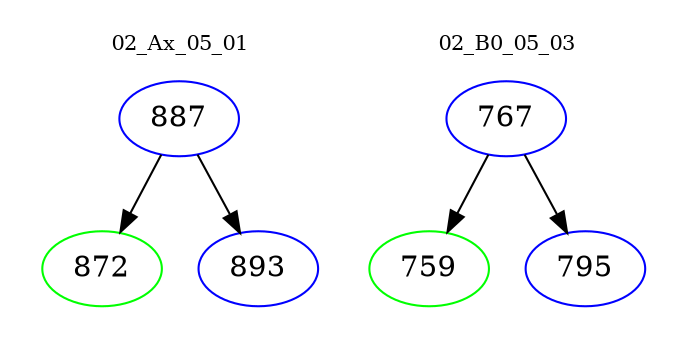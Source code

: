 digraph{
subgraph cluster_0 {
color = white
label = "02_Ax_05_01";
fontsize=10;
T0_887 [label="887", color="blue"]
T0_887 -> T0_872 [color="black"]
T0_872 [label="872", color="green"]
T0_887 -> T0_893 [color="black"]
T0_893 [label="893", color="blue"]
}
subgraph cluster_1 {
color = white
label = "02_B0_05_03";
fontsize=10;
T1_767 [label="767", color="blue"]
T1_767 -> T1_759 [color="black"]
T1_759 [label="759", color="green"]
T1_767 -> T1_795 [color="black"]
T1_795 [label="795", color="blue"]
}
}
